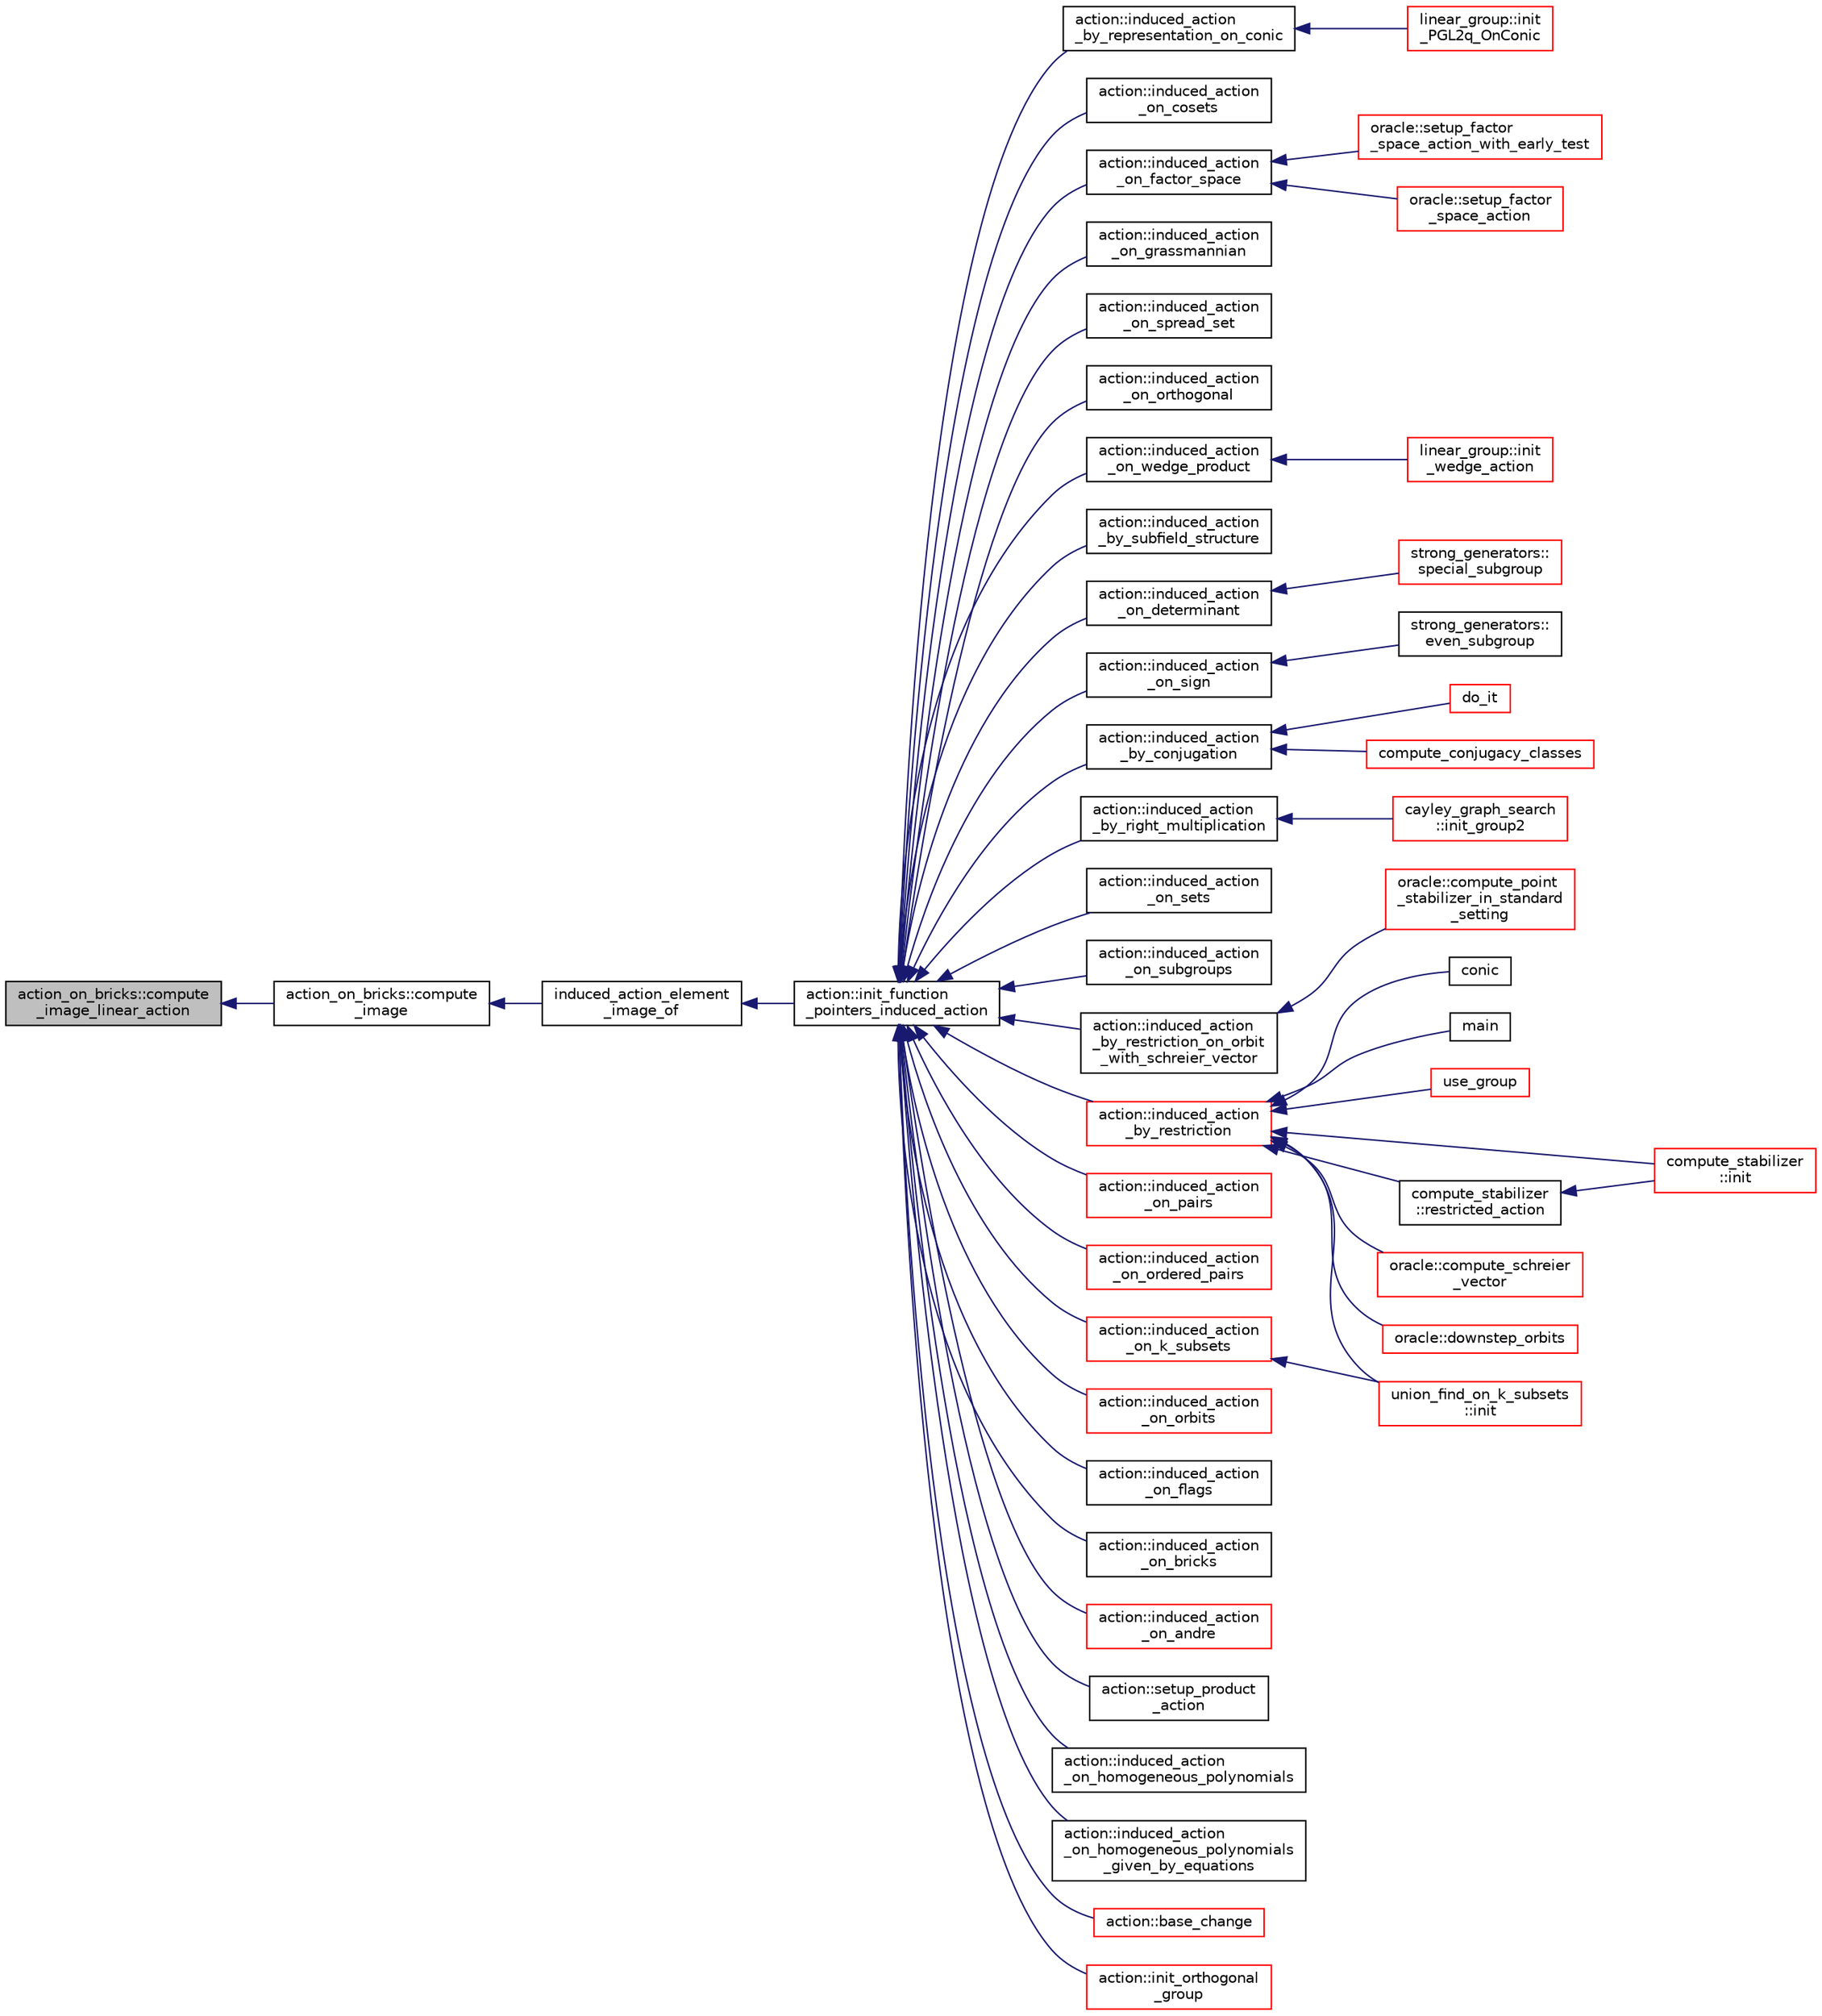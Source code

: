 digraph "action_on_bricks::compute_image_linear_action"
{
  edge [fontname="Helvetica",fontsize="10",labelfontname="Helvetica",labelfontsize="10"];
  node [fontname="Helvetica",fontsize="10",shape=record];
  rankdir="LR";
  Node249 [label="action_on_bricks::compute\l_image_linear_action",height=0.2,width=0.4,color="black", fillcolor="grey75", style="filled", fontcolor="black"];
  Node249 -> Node250 [dir="back",color="midnightblue",fontsize="10",style="solid",fontname="Helvetica"];
  Node250 [label="action_on_bricks::compute\l_image",height=0.2,width=0.4,color="black", fillcolor="white", style="filled",URL="$de/d56/classaction__on__bricks.html#ababbf964af94938e726b7fa44424addb"];
  Node250 -> Node251 [dir="back",color="midnightblue",fontsize="10",style="solid",fontname="Helvetica"];
  Node251 [label="induced_action_element\l_image_of",height=0.2,width=0.4,color="black", fillcolor="white", style="filled",URL="$d3/d27/interface_8_c.html#a821850d6c3988dd122de0489cd36f0f0"];
  Node251 -> Node252 [dir="back",color="midnightblue",fontsize="10",style="solid",fontname="Helvetica"];
  Node252 [label="action::init_function\l_pointers_induced_action",height=0.2,width=0.4,color="black", fillcolor="white", style="filled",URL="$d2/d86/classaction.html#a3b9287d084b24f7a3b9532a7589c58de"];
  Node252 -> Node253 [dir="back",color="midnightblue",fontsize="10",style="solid",fontname="Helvetica"];
  Node253 [label="action::induced_action\l_by_representation_on_conic",height=0.2,width=0.4,color="black", fillcolor="white", style="filled",URL="$d2/d86/classaction.html#a228538e3f07bc186db8eb5da8b90f617"];
  Node253 -> Node254 [dir="back",color="midnightblue",fontsize="10",style="solid",fontname="Helvetica"];
  Node254 [label="linear_group::init\l_PGL2q_OnConic",height=0.2,width=0.4,color="red", fillcolor="white", style="filled",URL="$df/d5a/classlinear__group.html#a84c4d6e1849da4c6f8f096a1af2a8270"];
  Node252 -> Node261 [dir="back",color="midnightblue",fontsize="10",style="solid",fontname="Helvetica"];
  Node261 [label="action::induced_action\l_on_cosets",height=0.2,width=0.4,color="black", fillcolor="white", style="filled",URL="$d2/d86/classaction.html#acbdff5ffed42af6a01f07dffb2787237"];
  Node252 -> Node262 [dir="back",color="midnightblue",fontsize="10",style="solid",fontname="Helvetica"];
  Node262 [label="action::induced_action\l_on_factor_space",height=0.2,width=0.4,color="black", fillcolor="white", style="filled",URL="$d2/d86/classaction.html#af501ff2aa74fb6049bee5c01cd8b909b"];
  Node262 -> Node263 [dir="back",color="midnightblue",fontsize="10",style="solid",fontname="Helvetica"];
  Node263 [label="oracle::setup_factor\l_space_action_with_early_test",height=0.2,width=0.4,color="red", fillcolor="white", style="filled",URL="$d7/da7/classoracle.html#a7c26a85886666829e9727df91d2f01ad"];
  Node262 -> Node343 [dir="back",color="midnightblue",fontsize="10",style="solid",fontname="Helvetica"];
  Node343 [label="oracle::setup_factor\l_space_action",height=0.2,width=0.4,color="red", fillcolor="white", style="filled",URL="$d7/da7/classoracle.html#a181e076f112ba1f32f5fb4e8abebdb18"];
  Node252 -> Node344 [dir="back",color="midnightblue",fontsize="10",style="solid",fontname="Helvetica"];
  Node344 [label="action::induced_action\l_on_grassmannian",height=0.2,width=0.4,color="black", fillcolor="white", style="filled",URL="$d2/d86/classaction.html#a295b730ecc0b0bf30f714094fef956ea"];
  Node252 -> Node345 [dir="back",color="midnightblue",fontsize="10",style="solid",fontname="Helvetica"];
  Node345 [label="action::induced_action\l_on_spread_set",height=0.2,width=0.4,color="black", fillcolor="white", style="filled",URL="$d2/d86/classaction.html#a7c5839c650592f083dc850d81ed05a5b"];
  Node252 -> Node346 [dir="back",color="midnightblue",fontsize="10",style="solid",fontname="Helvetica"];
  Node346 [label="action::induced_action\l_on_orthogonal",height=0.2,width=0.4,color="black", fillcolor="white", style="filled",URL="$d2/d86/classaction.html#a4f191cee643a81d7f18a4d729084e945"];
  Node252 -> Node347 [dir="back",color="midnightblue",fontsize="10",style="solid",fontname="Helvetica"];
  Node347 [label="action::induced_action\l_on_wedge_product",height=0.2,width=0.4,color="black", fillcolor="white", style="filled",URL="$d2/d86/classaction.html#af13a5da25b8e8597ab695edff222fb6a"];
  Node347 -> Node348 [dir="back",color="midnightblue",fontsize="10",style="solid",fontname="Helvetica"];
  Node348 [label="linear_group::init\l_wedge_action",height=0.2,width=0.4,color="red", fillcolor="white", style="filled",URL="$df/d5a/classlinear__group.html#a16a8a2a5fdc535f2263210ca7943119e"];
  Node252 -> Node349 [dir="back",color="midnightblue",fontsize="10",style="solid",fontname="Helvetica"];
  Node349 [label="action::induced_action\l_by_subfield_structure",height=0.2,width=0.4,color="black", fillcolor="white", style="filled",URL="$d2/d86/classaction.html#add42951bdab176ceed6cc4af05dfa948"];
  Node252 -> Node350 [dir="back",color="midnightblue",fontsize="10",style="solid",fontname="Helvetica"];
  Node350 [label="action::induced_action\l_on_determinant",height=0.2,width=0.4,color="black", fillcolor="white", style="filled",URL="$d2/d86/classaction.html#aa6b9d3c2ded2cae185ee31f2200ad0b5"];
  Node350 -> Node351 [dir="back",color="midnightblue",fontsize="10",style="solid",fontname="Helvetica"];
  Node351 [label="strong_generators::\lspecial_subgroup",height=0.2,width=0.4,color="red", fillcolor="white", style="filled",URL="$dc/d09/classstrong__generators.html#a78e9e4d012bb440194e2874c40ca9e29"];
  Node252 -> Node353 [dir="back",color="midnightblue",fontsize="10",style="solid",fontname="Helvetica"];
  Node353 [label="action::induced_action\l_on_sign",height=0.2,width=0.4,color="black", fillcolor="white", style="filled",URL="$d2/d86/classaction.html#ab17b07971b94eae7c5efa21b33f643f1"];
  Node353 -> Node354 [dir="back",color="midnightblue",fontsize="10",style="solid",fontname="Helvetica"];
  Node354 [label="strong_generators::\leven_subgroup",height=0.2,width=0.4,color="black", fillcolor="white", style="filled",URL="$dc/d09/classstrong__generators.html#a8c1a171968f012ec245b0487a6af66e0"];
  Node252 -> Node355 [dir="back",color="midnightblue",fontsize="10",style="solid",fontname="Helvetica"];
  Node355 [label="action::induced_action\l_by_conjugation",height=0.2,width=0.4,color="black", fillcolor="white", style="filled",URL="$d2/d86/classaction.html#a45fb7703c6acac791acdcde339d21cc2"];
  Node355 -> Node356 [dir="back",color="midnightblue",fontsize="10",style="solid",fontname="Helvetica"];
  Node356 [label="do_it",height=0.2,width=0.4,color="red", fillcolor="white", style="filled",URL="$da/da3/burnside_8_c.html#a6a1ed4d46bdb13e56112f47f0565c25b"];
  Node355 -> Node358 [dir="back",color="midnightblue",fontsize="10",style="solid",fontname="Helvetica"];
  Node358 [label="compute_conjugacy_classes",height=0.2,width=0.4,color="red", fillcolor="white", style="filled",URL="$dc/dd4/group__actions_8h.html#a3a3f311d8e19e481707b3e54dbb35066"];
  Node252 -> Node363 [dir="back",color="midnightblue",fontsize="10",style="solid",fontname="Helvetica"];
  Node363 [label="action::induced_action\l_by_right_multiplication",height=0.2,width=0.4,color="black", fillcolor="white", style="filled",URL="$d2/d86/classaction.html#aafa2818d9d98046507e2754938be0c04"];
  Node363 -> Node364 [dir="back",color="midnightblue",fontsize="10",style="solid",fontname="Helvetica"];
  Node364 [label="cayley_graph_search\l::init_group2",height=0.2,width=0.4,color="red", fillcolor="white", style="filled",URL="$de/dae/classcayley__graph__search.html#ac765646a4795740d7ac0a9407bf35f32"];
  Node252 -> Node366 [dir="back",color="midnightblue",fontsize="10",style="solid",fontname="Helvetica"];
  Node366 [label="action::induced_action\l_on_sets",height=0.2,width=0.4,color="black", fillcolor="white", style="filled",URL="$d2/d86/classaction.html#a09639acee6b88644c103b17050cc32f1"];
  Node252 -> Node367 [dir="back",color="midnightblue",fontsize="10",style="solid",fontname="Helvetica"];
  Node367 [label="action::induced_action\l_on_subgroups",height=0.2,width=0.4,color="black", fillcolor="white", style="filled",URL="$d2/d86/classaction.html#ad0de7ea45a2a73c1b8e0f52ee3ce4610"];
  Node252 -> Node368 [dir="back",color="midnightblue",fontsize="10",style="solid",fontname="Helvetica"];
  Node368 [label="action::induced_action\l_by_restriction_on_orbit\l_with_schreier_vector",height=0.2,width=0.4,color="black", fillcolor="white", style="filled",URL="$d2/d86/classaction.html#ad3ddab72625d9bebe7ac8eaef488cf4c"];
  Node368 -> Node369 [dir="back",color="midnightblue",fontsize="10",style="solid",fontname="Helvetica"];
  Node369 [label="oracle::compute_point\l_stabilizer_in_standard\l_setting",height=0.2,width=0.4,color="red", fillcolor="white", style="filled",URL="$d7/da7/classoracle.html#afa7b2b71cd2ccbb807a740d6e1085982"];
  Node252 -> Node370 [dir="back",color="midnightblue",fontsize="10",style="solid",fontname="Helvetica"];
  Node370 [label="action::induced_action\l_by_restriction",height=0.2,width=0.4,color="red", fillcolor="white", style="filled",URL="$d2/d86/classaction.html#a37c21f74a97c921d882a308370c06357"];
  Node370 -> Node274 [dir="back",color="midnightblue",fontsize="10",style="solid",fontname="Helvetica"];
  Node274 [label="conic",height=0.2,width=0.4,color="black", fillcolor="white", style="filled",URL="$d4/de8/conic_8_c.html#a96def9474b981a9d5831a9b48d85d652"];
  Node370 -> Node371 [dir="back",color="midnightblue",fontsize="10",style="solid",fontname="Helvetica"];
  Node371 [label="main",height=0.2,width=0.4,color="black", fillcolor="white", style="filled",URL="$d5/d0d/apps_2projective__space_2polar_8_c.html#a217dbf8b442f20279ea00b898af96f52"];
  Node370 -> Node301 [dir="back",color="midnightblue",fontsize="10",style="solid",fontname="Helvetica"];
  Node301 [label="use_group",height=0.2,width=0.4,color="red", fillcolor="white", style="filled",URL="$d9/d9f/all__cliques_8_c.html#aba62531e97173264c39afe2c7857af31"];
  Node370 -> Node372 [dir="back",color="midnightblue",fontsize="10",style="solid",fontname="Helvetica"];
  Node372 [label="union_find_on_k_subsets\l::init",height=0.2,width=0.4,color="red", fillcolor="white", style="filled",URL="$d3/d1b/classunion__find__on__k__subsets.html#aad0de310a8e8df1ff78ee2eaf3ec1e54"];
  Node370 -> Node374 [dir="back",color="midnightblue",fontsize="10",style="solid",fontname="Helvetica"];
  Node374 [label="compute_stabilizer\l::init",height=0.2,width=0.4,color="red", fillcolor="white", style="filled",URL="$d8/d30/classcompute__stabilizer.html#a36a1729430f317a65559220a8206a7d7"];
  Node370 -> Node379 [dir="back",color="midnightblue",fontsize="10",style="solid",fontname="Helvetica"];
  Node379 [label="compute_stabilizer\l::restricted_action",height=0.2,width=0.4,color="black", fillcolor="white", style="filled",URL="$d8/d30/classcompute__stabilizer.html#a895df470da0ac14f812c3c4b6f2280b9"];
  Node379 -> Node374 [dir="back",color="midnightblue",fontsize="10",style="solid",fontname="Helvetica"];
  Node370 -> Node380 [dir="back",color="midnightblue",fontsize="10",style="solid",fontname="Helvetica"];
  Node380 [label="oracle::compute_schreier\l_vector",height=0.2,width=0.4,color="red", fillcolor="white", style="filled",URL="$d7/da7/classoracle.html#a1ba7d398b51ed70f89b5ea54adb7b089"];
  Node370 -> Node390 [dir="back",color="midnightblue",fontsize="10",style="solid",fontname="Helvetica"];
  Node390 [label="oracle::downstep_orbits",height=0.2,width=0.4,color="red", fillcolor="white", style="filled",URL="$d7/da7/classoracle.html#a65ea623f3a7b2e3dba4e29638207bc53"];
  Node252 -> Node410 [dir="back",color="midnightblue",fontsize="10",style="solid",fontname="Helvetica"];
  Node410 [label="action::induced_action\l_on_pairs",height=0.2,width=0.4,color="red", fillcolor="white", style="filled",URL="$d2/d86/classaction.html#a4b01c7b3cc749218e9dbd84b9fed90b3"];
  Node252 -> Node412 [dir="back",color="midnightblue",fontsize="10",style="solid",fontname="Helvetica"];
  Node412 [label="action::induced_action\l_on_ordered_pairs",height=0.2,width=0.4,color="red", fillcolor="white", style="filled",URL="$d2/d86/classaction.html#ad290e0cc115881e0b9ddab7f7071975e"];
  Node252 -> Node413 [dir="back",color="midnightblue",fontsize="10",style="solid",fontname="Helvetica"];
  Node413 [label="action::induced_action\l_on_k_subsets",height=0.2,width=0.4,color="red", fillcolor="white", style="filled",URL="$d2/d86/classaction.html#a2eb6058853cffc4c099099e07ecbe612"];
  Node413 -> Node372 [dir="back",color="midnightblue",fontsize="10",style="solid",fontname="Helvetica"];
  Node252 -> Node415 [dir="back",color="midnightblue",fontsize="10",style="solid",fontname="Helvetica"];
  Node415 [label="action::induced_action\l_on_orbits",height=0.2,width=0.4,color="red", fillcolor="white", style="filled",URL="$d2/d86/classaction.html#a875913e4919877fe3dcae039ce44d7d8"];
  Node252 -> Node419 [dir="back",color="midnightblue",fontsize="10",style="solid",fontname="Helvetica"];
  Node419 [label="action::induced_action\l_on_flags",height=0.2,width=0.4,color="black", fillcolor="white", style="filled",URL="$d2/d86/classaction.html#afb1ac2fda2a79462e38c133330982341"];
  Node252 -> Node420 [dir="back",color="midnightblue",fontsize="10",style="solid",fontname="Helvetica"];
  Node420 [label="action::induced_action\l_on_bricks",height=0.2,width=0.4,color="black", fillcolor="white", style="filled",URL="$d2/d86/classaction.html#a71c71472fda2eefb125cd852d5feb306"];
  Node252 -> Node421 [dir="back",color="midnightblue",fontsize="10",style="solid",fontname="Helvetica"];
  Node421 [label="action::induced_action\l_on_andre",height=0.2,width=0.4,color="red", fillcolor="white", style="filled",URL="$d2/d86/classaction.html#a917efe5d7ae49b86dbf397540939fea4"];
  Node252 -> Node423 [dir="back",color="midnightblue",fontsize="10",style="solid",fontname="Helvetica"];
  Node423 [label="action::setup_product\l_action",height=0.2,width=0.4,color="black", fillcolor="white", style="filled",URL="$d2/d86/classaction.html#a35c717fb546189c007a89bb7b133e2f6"];
  Node252 -> Node424 [dir="back",color="midnightblue",fontsize="10",style="solid",fontname="Helvetica"];
  Node424 [label="action::induced_action\l_on_homogeneous_polynomials",height=0.2,width=0.4,color="black", fillcolor="white", style="filled",URL="$d2/d86/classaction.html#acafe8fb1e63926ce35338a292b621f8a"];
  Node252 -> Node425 [dir="back",color="midnightblue",fontsize="10",style="solid",fontname="Helvetica"];
  Node425 [label="action::induced_action\l_on_homogeneous_polynomials\l_given_by_equations",height=0.2,width=0.4,color="black", fillcolor="white", style="filled",URL="$d2/d86/classaction.html#a8f8df8dabfaa711297c20d44a2c1946a"];
  Node252 -> Node426 [dir="back",color="midnightblue",fontsize="10",style="solid",fontname="Helvetica"];
  Node426 [label="action::base_change",height=0.2,width=0.4,color="red", fillcolor="white", style="filled",URL="$d2/d86/classaction.html#a1cab1a81da804692affaf9b7060c90f6"];
  Node252 -> Node454 [dir="back",color="midnightblue",fontsize="10",style="solid",fontname="Helvetica"];
  Node454 [label="action::init_orthogonal\l_group",height=0.2,width=0.4,color="red", fillcolor="white", style="filled",URL="$d2/d86/classaction.html#a2cfe124956ed67d8b7a927bb44847cc2"];
}
